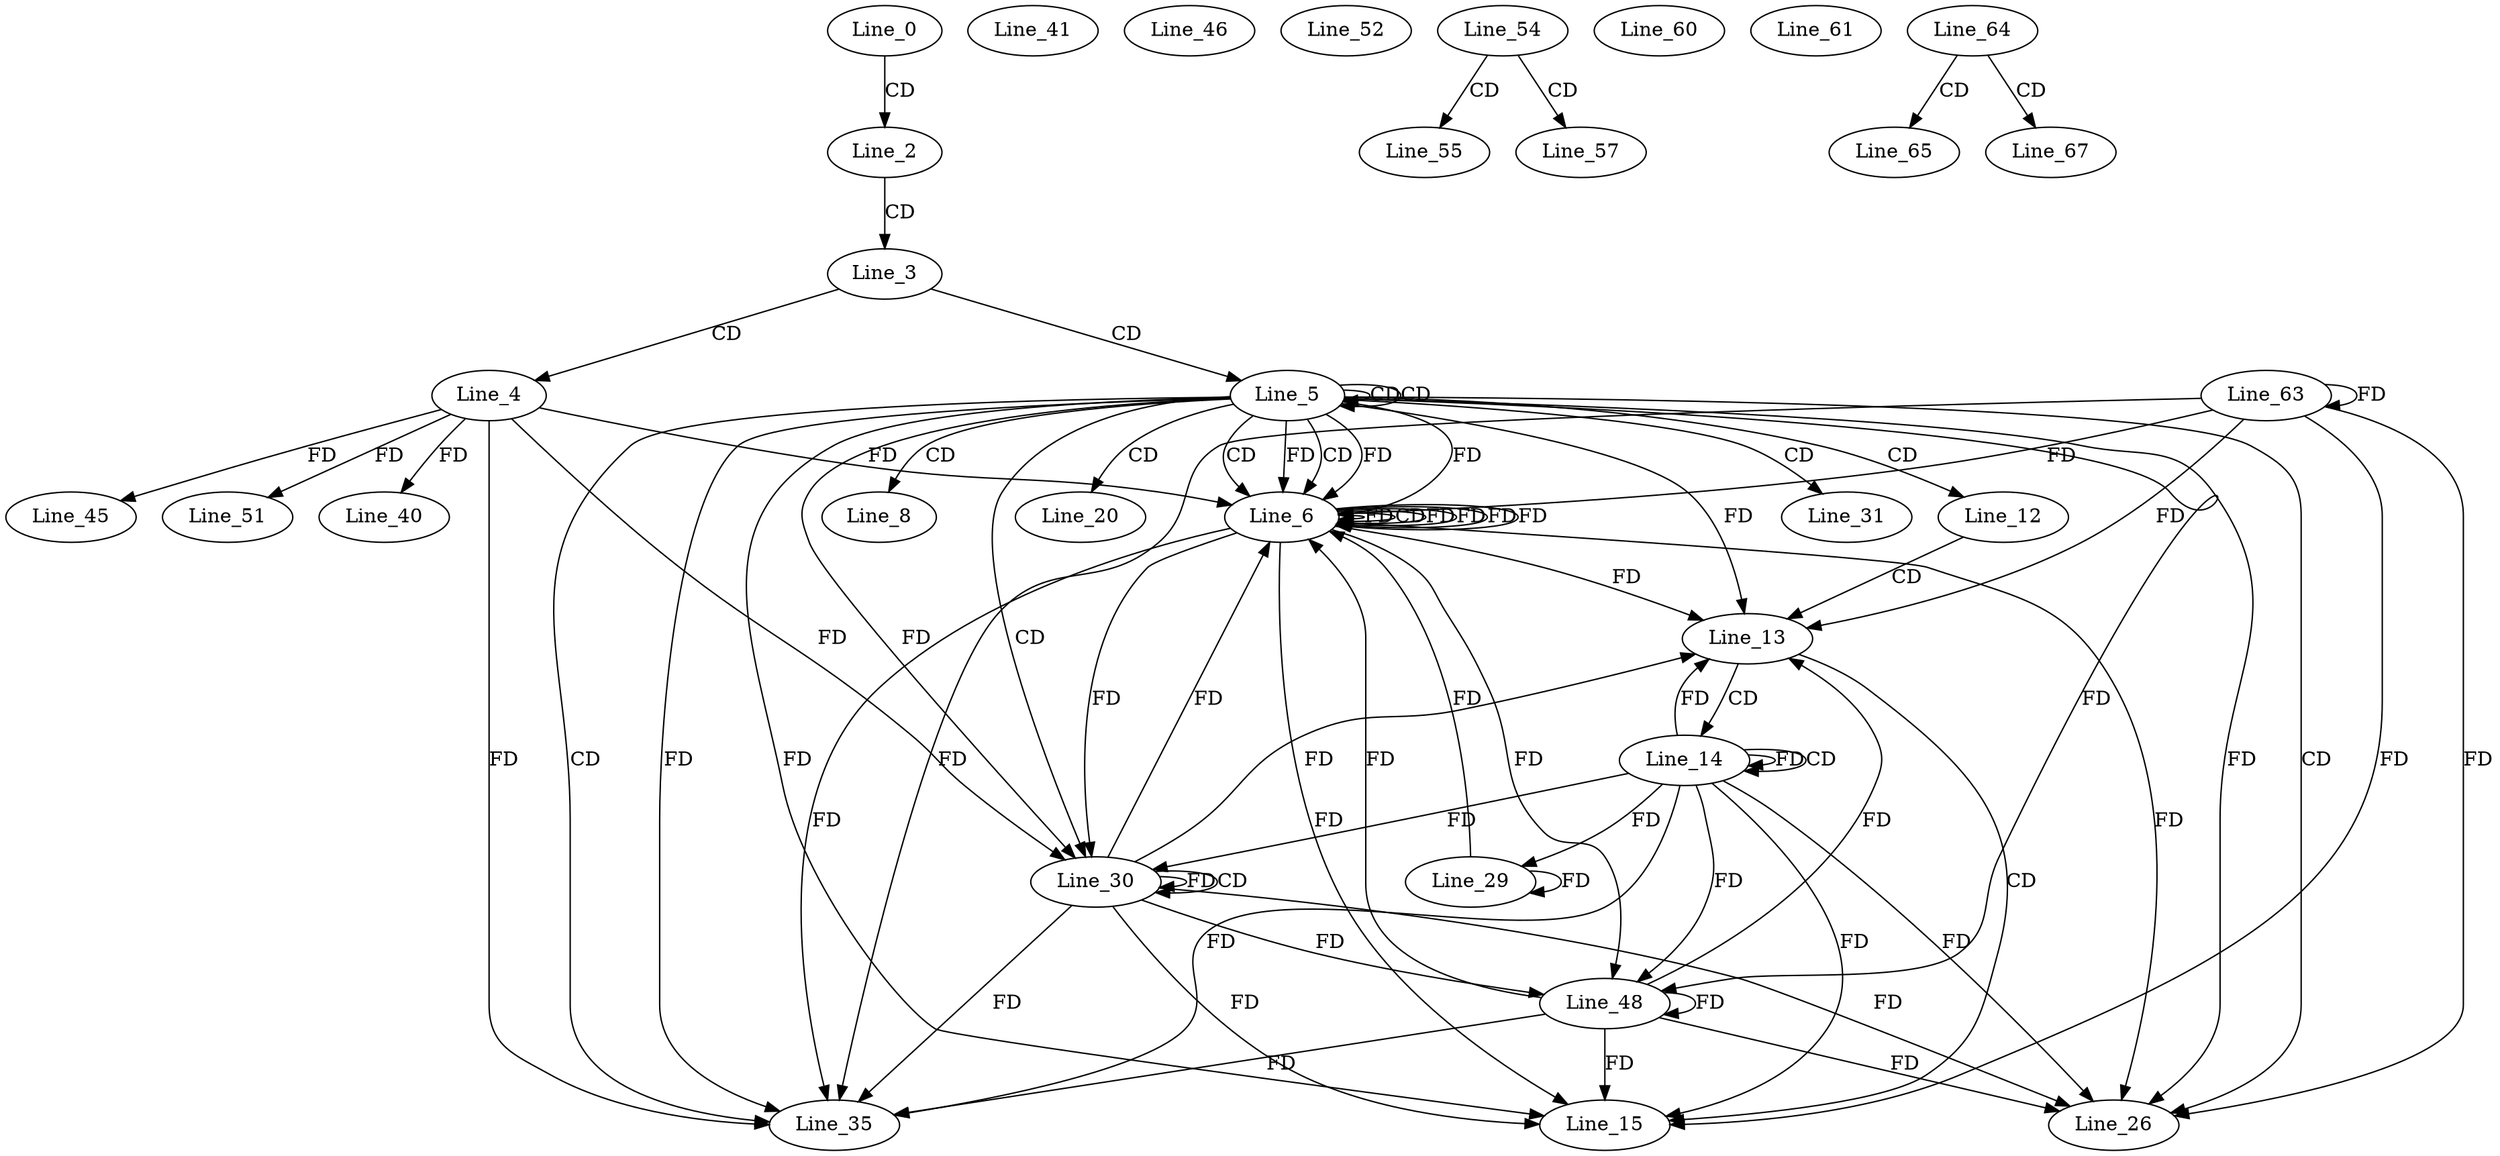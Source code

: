 digraph G {
  Line_0;
  Line_2;
  Line_3;
  Line_4;
  Line_5;
  Line_5;
  Line_6;
  Line_6;
  Line_6;
  Line_6;
  Line_6;
  Line_8;
  Line_12;
  Line_13;
  Line_14;
  Line_14;
  Line_15;
  Line_15;
  Line_20;
  Line_26;
  Line_29;
  Line_30;
  Line_30;
  Line_31;
  Line_35;
  Line_40;
  Line_41;
  Line_45;
  Line_46;
  Line_48;
  Line_51;
  Line_52;
  Line_54;
  Line_54;
  Line_54;
  Line_54;
  Line_55;
  Line_57;
  Line_60;
  Line_61;
  Line_63;
  Line_64;
  Line_64;
  Line_64;
  Line_64;
  Line_65;
  Line_67;
  Line_0 -> Line_2 [ label="CD" ];
  Line_2 -> Line_3 [ label="CD" ];
  Line_3 -> Line_4 [ label="CD" ];
  Line_3 -> Line_5 [ label="CD" ];
  Line_5 -> Line_5 [ label="CD" ];
  Line_5 -> Line_5 [ label="CD" ];
  Line_5 -> Line_6 [ label="FD" ];
  Line_6 -> Line_6 [ label="FD" ];
  Line_6 -> Line_6 [ label="CD" ];
  Line_4 -> Line_6 [ label="FD" ];
  Line_5 -> Line_6 [ label="CD" ];
  Line_5 -> Line_6 [ label="FD" ];
  Line_6 -> Line_6 [ label="FD" ];
  Line_5 -> Line_6 [ label="CD" ];
  Line_5 -> Line_6 [ label="FD" ];
  Line_6 -> Line_6 [ label="FD" ];
  Line_6 -> Line_6 [ label="FD" ];
  Line_5 -> Line_8 [ label="CD" ];
  Line_5 -> Line_12 [ label="CD" ];
  Line_12 -> Line_13 [ label="CD" ];
  Line_5 -> Line_13 [ label="FD" ];
  Line_6 -> Line_13 [ label="FD" ];
  Line_13 -> Line_14 [ label="CD" ];
  Line_14 -> Line_14 [ label="FD" ];
  Line_14 -> Line_14 [ label="CD" ];
  Line_13 -> Line_15 [ label="CD" ];
  Line_5 -> Line_15 [ label="FD" ];
  Line_6 -> Line_15 [ label="FD" ];
  Line_14 -> Line_15 [ label="FD" ];
  Line_5 -> Line_20 [ label="CD" ];
  Line_5 -> Line_26 [ label="CD" ];
  Line_5 -> Line_26 [ label="FD" ];
  Line_6 -> Line_26 [ label="FD" ];
  Line_14 -> Line_26 [ label="FD" ];
  Line_29 -> Line_29 [ label="FD" ];
  Line_14 -> Line_29 [ label="FD" ];
  Line_5 -> Line_30 [ label="CD" ];
  Line_5 -> Line_30 [ label="FD" ];
  Line_6 -> Line_30 [ label="FD" ];
  Line_14 -> Line_30 [ label="FD" ];
  Line_30 -> Line_30 [ label="FD" ];
  Line_30 -> Line_30 [ label="CD" ];
  Line_4 -> Line_30 [ label="FD" ];
  Line_5 -> Line_31 [ label="CD" ];
  Line_5 -> Line_35 [ label="CD" ];
  Line_5 -> Line_35 [ label="FD" ];
  Line_6 -> Line_35 [ label="FD" ];
  Line_14 -> Line_35 [ label="FD" ];
  Line_30 -> Line_35 [ label="FD" ];
  Line_4 -> Line_35 [ label="FD" ];
  Line_4 -> Line_40 [ label="FD" ];
  Line_4 -> Line_45 [ label="FD" ];
  Line_5 -> Line_48 [ label="FD" ];
  Line_6 -> Line_48 [ label="FD" ];
  Line_14 -> Line_48 [ label="FD" ];
  Line_30 -> Line_48 [ label="FD" ];
  Line_48 -> Line_48 [ label="FD" ];
  Line_4 -> Line_51 [ label="FD" ];
  Line_54 -> Line_55 [ label="CD" ];
  Line_54 -> Line_57 [ label="CD" ];
  Line_63 -> Line_63 [ label="FD" ];
  Line_64 -> Line_65 [ label="CD" ];
  Line_64 -> Line_67 [ label="CD" ];
  Line_6 -> Line_6 [ label="FD" ];
  Line_29 -> Line_6 [ label="FD" ];
  Line_30 -> Line_6 [ label="FD" ];
  Line_48 -> Line_6 [ label="FD" ];
  Line_63 -> Line_6 [ label="FD" ];
  Line_14 -> Line_13 [ label="FD" ];
  Line_30 -> Line_13 [ label="FD" ];
  Line_48 -> Line_13 [ label="FD" ];
  Line_63 -> Line_13 [ label="FD" ];
  Line_30 -> Line_15 [ label="FD" ];
  Line_48 -> Line_15 [ label="FD" ];
  Line_63 -> Line_15 [ label="FD" ];
  Line_30 -> Line_26 [ label="FD" ];
  Line_48 -> Line_26 [ label="FD" ];
  Line_63 -> Line_26 [ label="FD" ];
  Line_48 -> Line_35 [ label="FD" ];
  Line_63 -> Line_35 [ label="FD" ];
}
